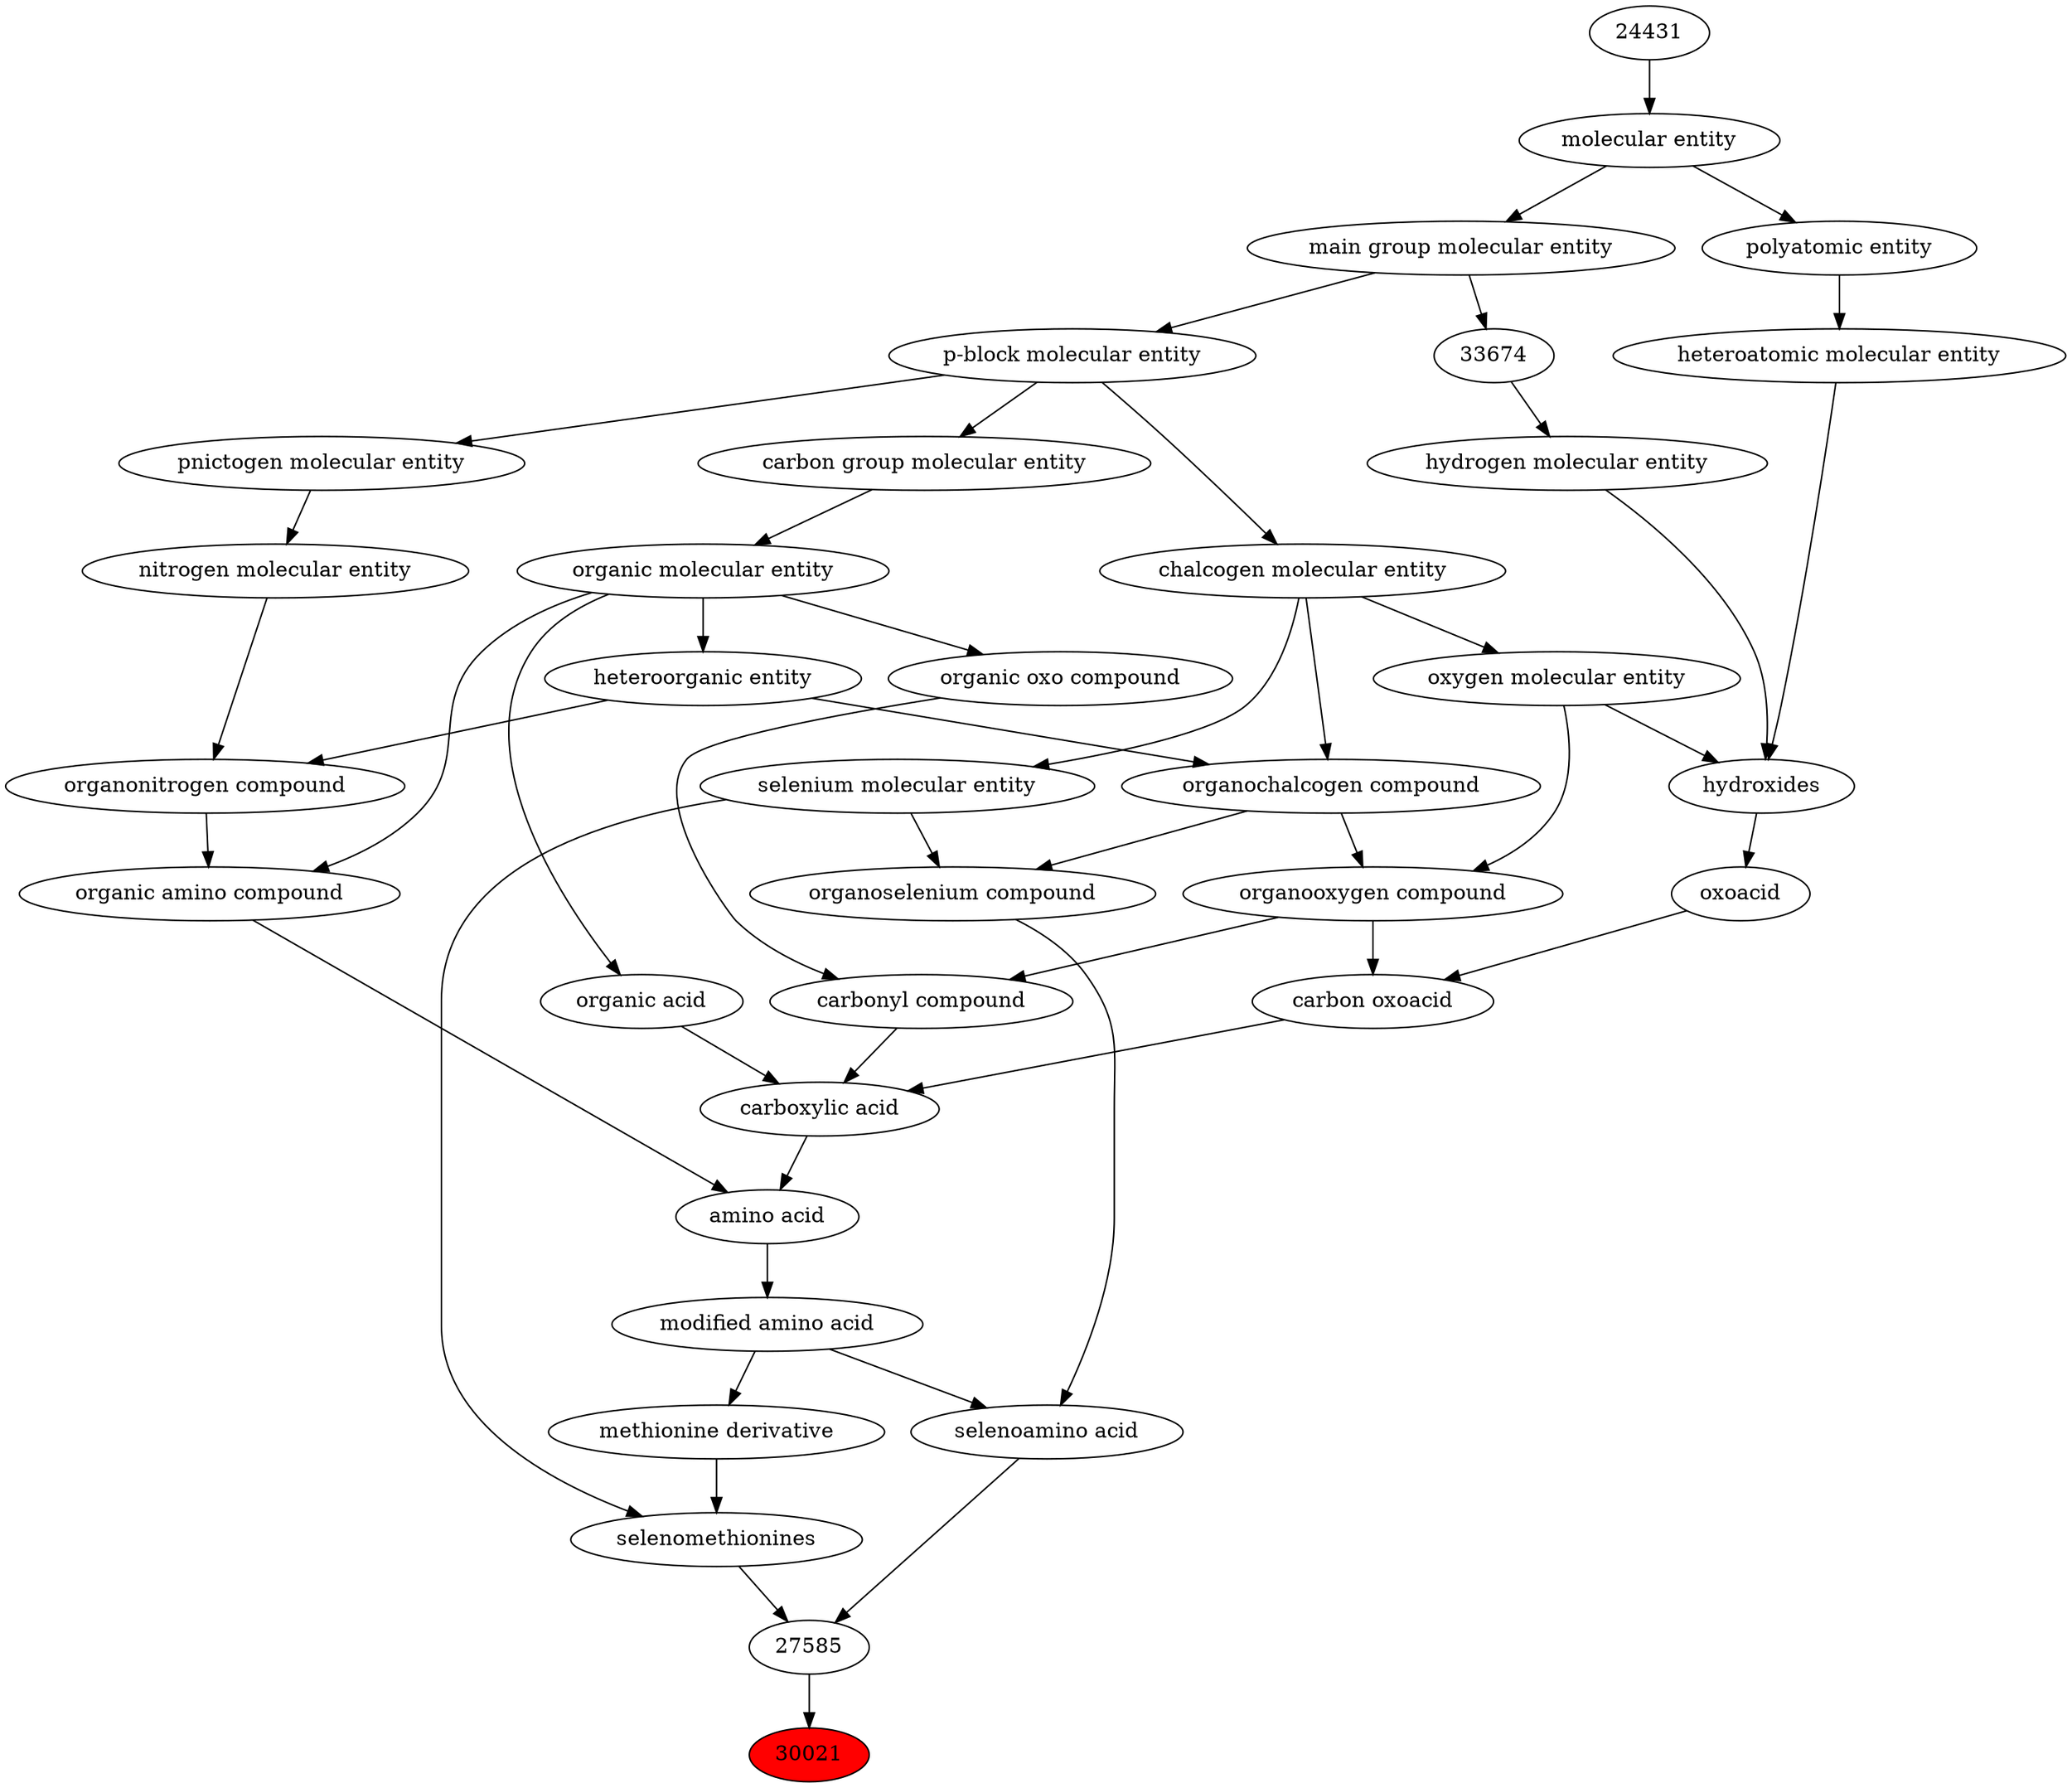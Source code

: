 digraph tree{ 
30021 [label="30021" fillcolor=red style=filled]
27585 -> 30021
27585 [label="27585"]
26640 -> 27585
26629 -> 27585
26640 [label="selenomethionines"]
26628 -> 26640
25230 -> 26640
26629 [label="selenoamino acid"]
25712 -> 26629
25359 -> 26629
26628 [label="selenium molecular entity"]
33304 -> 26628
25230 [label="methionine derivative"]
25359 -> 25230
25712 [label="organoselenium compound"]
36962 -> 25712
26628 -> 25712
25359 [label="modified amino acid"]
33709 -> 25359
33304 [label="chalcogen molecular entity"]
33675 -> 33304
36962 [label="organochalcogen compound"]
33285 -> 36962
33304 -> 36962
33709 [label="amino acid"]
50047 -> 33709
33575 -> 33709
33675 [label="p-block molecular entity"]
33579 -> 33675
33285 [label="heteroorganic entity"]
50860 -> 33285
50047 [label="organic amino compound"]
50860 -> 50047
35352 -> 50047
33575 [label="carboxylic acid"]
36586 -> 33575
35605 -> 33575
64709 -> 33575
33579 [label="main group molecular entity"]
23367 -> 33579
50860 [label="organic molecular entity"]
33582 -> 50860
35352 [label="organonitrogen compound"]
51143 -> 35352
33285 -> 35352
36586 [label="carbonyl compound"]
36587 -> 36586
36963 -> 36586
35605 [label="carbon oxoacid"]
24833 -> 35605
36963 -> 35605
64709 [label="organic acid"]
50860 -> 64709
23367 [label="molecular entity"]
24431 -> 23367
33582 [label="carbon group molecular entity"]
33675 -> 33582
51143 [label="nitrogen molecular entity"]
33302 -> 51143
36587 [label="organic oxo compound"]
50860 -> 36587
36963 [label="organooxygen compound"]
36962 -> 36963
25806 -> 36963
24833 [label="oxoacid"]
24651 -> 24833
24431 [label="24431"]
33302 [label="pnictogen molecular entity"]
33675 -> 33302
25806 [label="oxygen molecular entity"]
33304 -> 25806
24651 [label="hydroxides"]
25806 -> 24651
33608 -> 24651
37577 -> 24651
33608 [label="hydrogen molecular entity"]
33674 -> 33608
37577 [label="heteroatomic molecular entity"]
36357 -> 37577
33674 [label="33674"]
33579 -> 33674
36357 [label="polyatomic entity"]
23367 -> 36357
}